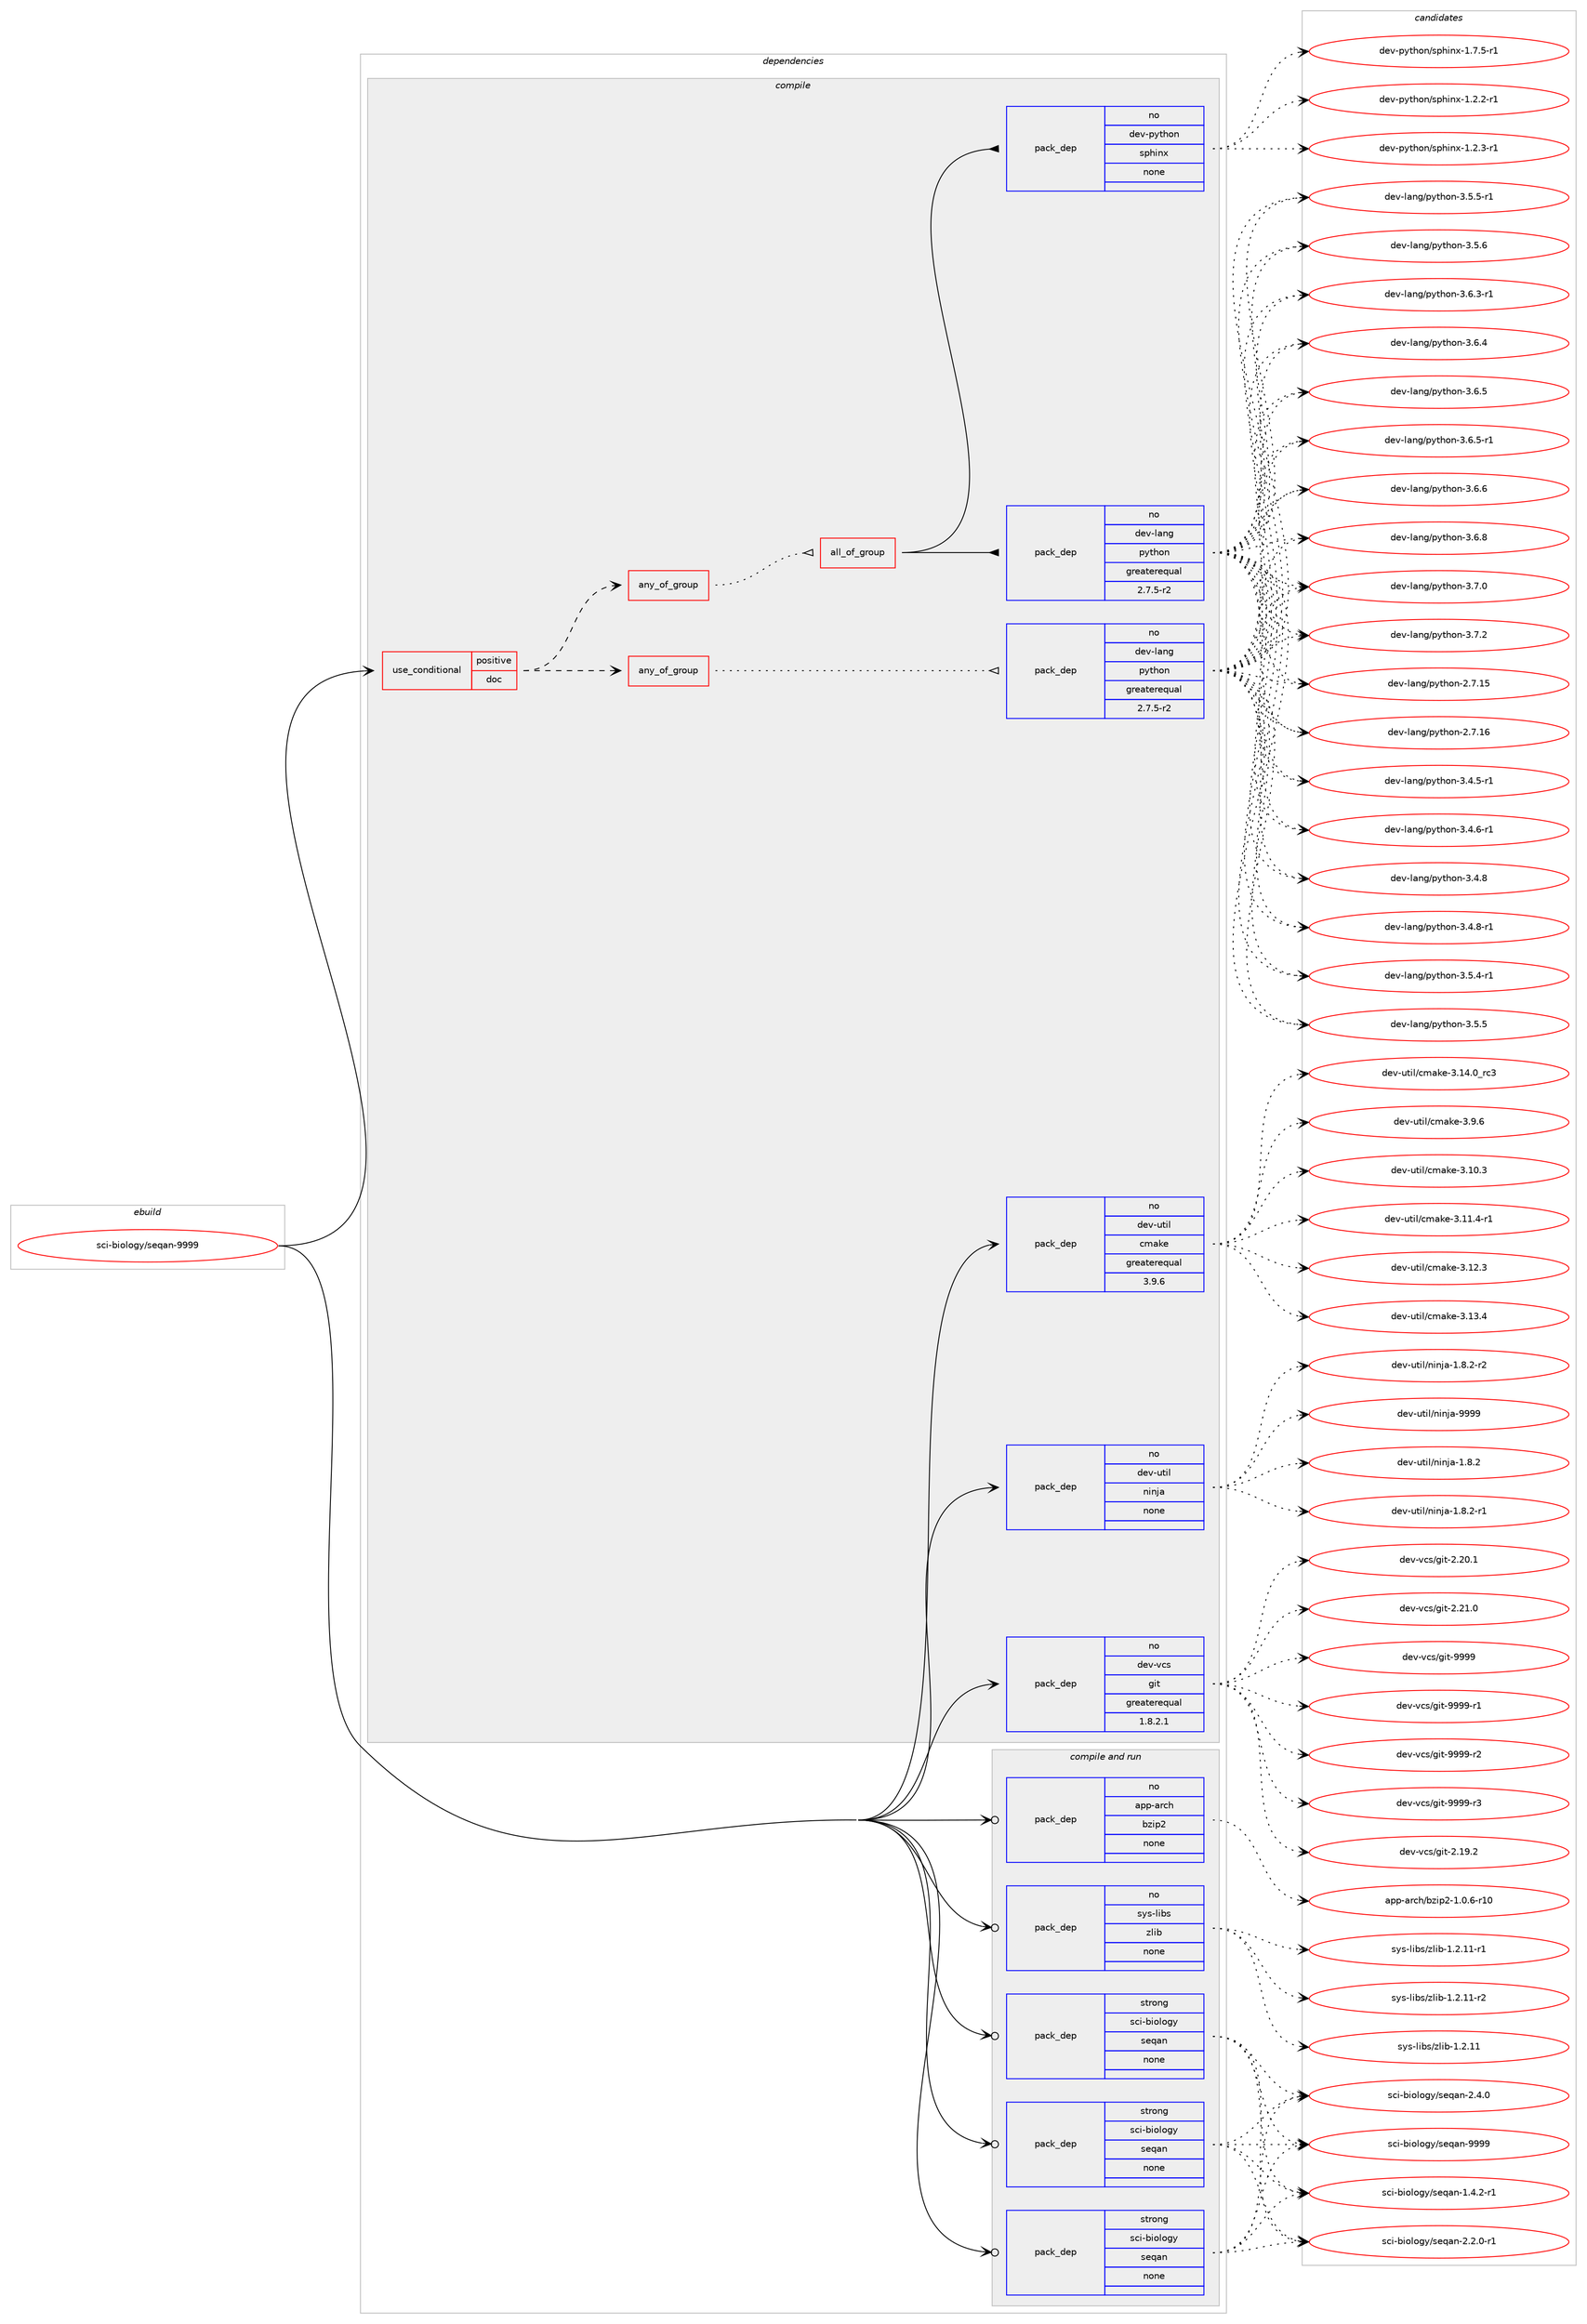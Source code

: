 digraph prolog {

# *************
# Graph options
# *************

newrank=true;
concentrate=true;
compound=true;
graph [rankdir=LR,fontname=Helvetica,fontsize=10,ranksep=1.5];#, ranksep=2.5, nodesep=0.2];
edge  [arrowhead=vee];
node  [fontname=Helvetica,fontsize=10];

# **********
# The ebuild
# **********

subgraph cluster_leftcol {
color=gray;
rank=same;
label=<<i>ebuild</i>>;
id [label="sci-biology/seqan-9999", color=red, width=4, href="../sci-biology/seqan-9999.svg"];
}

# ****************
# The dependencies
# ****************

subgraph cluster_midcol {
color=gray;
label=<<i>dependencies</i>>;
subgraph cluster_compile {
fillcolor="#eeeeee";
style=filled;
label=<<i>compile</i>>;
subgraph cond452196 {
dependency1686978 [label=<<TABLE BORDER="0" CELLBORDER="1" CELLSPACING="0" CELLPADDING="4"><TR><TD ROWSPAN="3" CELLPADDING="10">use_conditional</TD></TR><TR><TD>positive</TD></TR><TR><TD>doc</TD></TR></TABLE>>, shape=none, color=red];
subgraph any26768 {
dependency1686979 [label=<<TABLE BORDER="0" CELLBORDER="1" CELLSPACING="0" CELLPADDING="4"><TR><TD CELLPADDING="10">any_of_group</TD></TR></TABLE>>, shape=none, color=red];subgraph all850 {
dependency1686980 [label=<<TABLE BORDER="0" CELLBORDER="1" CELLSPACING="0" CELLPADDING="4"><TR><TD CELLPADDING="10">all_of_group</TD></TR></TABLE>>, shape=none, color=red];subgraph pack1207167 {
dependency1686981 [label=<<TABLE BORDER="0" CELLBORDER="1" CELLSPACING="0" CELLPADDING="4" WIDTH="220"><TR><TD ROWSPAN="6" CELLPADDING="30">pack_dep</TD></TR><TR><TD WIDTH="110">no</TD></TR><TR><TD>dev-lang</TD></TR><TR><TD>python</TD></TR><TR><TD>greaterequal</TD></TR><TR><TD>2.7.5-r2</TD></TR></TABLE>>, shape=none, color=blue];
}
dependency1686980:e -> dependency1686981:w [weight=20,style="solid",arrowhead="inv"];
subgraph pack1207168 {
dependency1686982 [label=<<TABLE BORDER="0" CELLBORDER="1" CELLSPACING="0" CELLPADDING="4" WIDTH="220"><TR><TD ROWSPAN="6" CELLPADDING="30">pack_dep</TD></TR><TR><TD WIDTH="110">no</TD></TR><TR><TD>dev-python</TD></TR><TR><TD>sphinx</TD></TR><TR><TD>none</TD></TR><TR><TD></TD></TR></TABLE>>, shape=none, color=blue];
}
dependency1686980:e -> dependency1686982:w [weight=20,style="solid",arrowhead="inv"];
}
dependency1686979:e -> dependency1686980:w [weight=20,style="dotted",arrowhead="oinv"];
}
dependency1686978:e -> dependency1686979:w [weight=20,style="dashed",arrowhead="vee"];
subgraph any26769 {
dependency1686983 [label=<<TABLE BORDER="0" CELLBORDER="1" CELLSPACING="0" CELLPADDING="4"><TR><TD CELLPADDING="10">any_of_group</TD></TR></TABLE>>, shape=none, color=red];subgraph pack1207169 {
dependency1686984 [label=<<TABLE BORDER="0" CELLBORDER="1" CELLSPACING="0" CELLPADDING="4" WIDTH="220"><TR><TD ROWSPAN="6" CELLPADDING="30">pack_dep</TD></TR><TR><TD WIDTH="110">no</TD></TR><TR><TD>dev-lang</TD></TR><TR><TD>python</TD></TR><TR><TD>greaterequal</TD></TR><TR><TD>2.7.5-r2</TD></TR></TABLE>>, shape=none, color=blue];
}
dependency1686983:e -> dependency1686984:w [weight=20,style="dotted",arrowhead="oinv"];
}
dependency1686978:e -> dependency1686983:w [weight=20,style="dashed",arrowhead="vee"];
}
id:e -> dependency1686978:w [weight=20,style="solid",arrowhead="vee"];
subgraph pack1207170 {
dependency1686985 [label=<<TABLE BORDER="0" CELLBORDER="1" CELLSPACING="0" CELLPADDING="4" WIDTH="220"><TR><TD ROWSPAN="6" CELLPADDING="30">pack_dep</TD></TR><TR><TD WIDTH="110">no</TD></TR><TR><TD>dev-util</TD></TR><TR><TD>cmake</TD></TR><TR><TD>greaterequal</TD></TR><TR><TD>3.9.6</TD></TR></TABLE>>, shape=none, color=blue];
}
id:e -> dependency1686985:w [weight=20,style="solid",arrowhead="vee"];
subgraph pack1207171 {
dependency1686986 [label=<<TABLE BORDER="0" CELLBORDER="1" CELLSPACING="0" CELLPADDING="4" WIDTH="220"><TR><TD ROWSPAN="6" CELLPADDING="30">pack_dep</TD></TR><TR><TD WIDTH="110">no</TD></TR><TR><TD>dev-util</TD></TR><TR><TD>ninja</TD></TR><TR><TD>none</TD></TR><TR><TD></TD></TR></TABLE>>, shape=none, color=blue];
}
id:e -> dependency1686986:w [weight=20,style="solid",arrowhead="vee"];
subgraph pack1207172 {
dependency1686987 [label=<<TABLE BORDER="0" CELLBORDER="1" CELLSPACING="0" CELLPADDING="4" WIDTH="220"><TR><TD ROWSPAN="6" CELLPADDING="30">pack_dep</TD></TR><TR><TD WIDTH="110">no</TD></TR><TR><TD>dev-vcs</TD></TR><TR><TD>git</TD></TR><TR><TD>greaterequal</TD></TR><TR><TD>1.8.2.1</TD></TR></TABLE>>, shape=none, color=blue];
}
id:e -> dependency1686987:w [weight=20,style="solid",arrowhead="vee"];
}
subgraph cluster_compileandrun {
fillcolor="#eeeeee";
style=filled;
label=<<i>compile and run</i>>;
subgraph pack1207173 {
dependency1686988 [label=<<TABLE BORDER="0" CELLBORDER="1" CELLSPACING="0" CELLPADDING="4" WIDTH="220"><TR><TD ROWSPAN="6" CELLPADDING="30">pack_dep</TD></TR><TR><TD WIDTH="110">no</TD></TR><TR><TD>app-arch</TD></TR><TR><TD>bzip2</TD></TR><TR><TD>none</TD></TR><TR><TD></TD></TR></TABLE>>, shape=none, color=blue];
}
id:e -> dependency1686988:w [weight=20,style="solid",arrowhead="odotvee"];
subgraph pack1207174 {
dependency1686989 [label=<<TABLE BORDER="0" CELLBORDER="1" CELLSPACING="0" CELLPADDING="4" WIDTH="220"><TR><TD ROWSPAN="6" CELLPADDING="30">pack_dep</TD></TR><TR><TD WIDTH="110">no</TD></TR><TR><TD>sys-libs</TD></TR><TR><TD>zlib</TD></TR><TR><TD>none</TD></TR><TR><TD></TD></TR></TABLE>>, shape=none, color=blue];
}
id:e -> dependency1686989:w [weight=20,style="solid",arrowhead="odotvee"];
subgraph pack1207175 {
dependency1686990 [label=<<TABLE BORDER="0" CELLBORDER="1" CELLSPACING="0" CELLPADDING="4" WIDTH="220"><TR><TD ROWSPAN="6" CELLPADDING="30">pack_dep</TD></TR><TR><TD WIDTH="110">strong</TD></TR><TR><TD>sci-biology</TD></TR><TR><TD>seqan</TD></TR><TR><TD>none</TD></TR><TR><TD></TD></TR></TABLE>>, shape=none, color=blue];
}
id:e -> dependency1686990:w [weight=20,style="solid",arrowhead="odotvee"];
subgraph pack1207176 {
dependency1686991 [label=<<TABLE BORDER="0" CELLBORDER="1" CELLSPACING="0" CELLPADDING="4" WIDTH="220"><TR><TD ROWSPAN="6" CELLPADDING="30">pack_dep</TD></TR><TR><TD WIDTH="110">strong</TD></TR><TR><TD>sci-biology</TD></TR><TR><TD>seqan</TD></TR><TR><TD>none</TD></TR><TR><TD></TD></TR></TABLE>>, shape=none, color=blue];
}
id:e -> dependency1686991:w [weight=20,style="solid",arrowhead="odotvee"];
subgraph pack1207177 {
dependency1686992 [label=<<TABLE BORDER="0" CELLBORDER="1" CELLSPACING="0" CELLPADDING="4" WIDTH="220"><TR><TD ROWSPAN="6" CELLPADDING="30">pack_dep</TD></TR><TR><TD WIDTH="110">strong</TD></TR><TR><TD>sci-biology</TD></TR><TR><TD>seqan</TD></TR><TR><TD>none</TD></TR><TR><TD></TD></TR></TABLE>>, shape=none, color=blue];
}
id:e -> dependency1686992:w [weight=20,style="solid",arrowhead="odotvee"];
}
subgraph cluster_run {
fillcolor="#eeeeee";
style=filled;
label=<<i>run</i>>;
}
}

# **************
# The candidates
# **************

subgraph cluster_choices {
rank=same;
color=gray;
label=<<i>candidates</i>>;

subgraph choice1207167 {
color=black;
nodesep=1;
choice10010111845108971101034711212111610411111045504655464953 [label="dev-lang/python-2.7.15", color=red, width=4,href="../dev-lang/python-2.7.15.svg"];
choice10010111845108971101034711212111610411111045504655464954 [label="dev-lang/python-2.7.16", color=red, width=4,href="../dev-lang/python-2.7.16.svg"];
choice1001011184510897110103471121211161041111104551465246534511449 [label="dev-lang/python-3.4.5-r1", color=red, width=4,href="../dev-lang/python-3.4.5-r1.svg"];
choice1001011184510897110103471121211161041111104551465246544511449 [label="dev-lang/python-3.4.6-r1", color=red, width=4,href="../dev-lang/python-3.4.6-r1.svg"];
choice100101118451089711010347112121116104111110455146524656 [label="dev-lang/python-3.4.8", color=red, width=4,href="../dev-lang/python-3.4.8.svg"];
choice1001011184510897110103471121211161041111104551465246564511449 [label="dev-lang/python-3.4.8-r1", color=red, width=4,href="../dev-lang/python-3.4.8-r1.svg"];
choice1001011184510897110103471121211161041111104551465346524511449 [label="dev-lang/python-3.5.4-r1", color=red, width=4,href="../dev-lang/python-3.5.4-r1.svg"];
choice100101118451089711010347112121116104111110455146534653 [label="dev-lang/python-3.5.5", color=red, width=4,href="../dev-lang/python-3.5.5.svg"];
choice1001011184510897110103471121211161041111104551465346534511449 [label="dev-lang/python-3.5.5-r1", color=red, width=4,href="../dev-lang/python-3.5.5-r1.svg"];
choice100101118451089711010347112121116104111110455146534654 [label="dev-lang/python-3.5.6", color=red, width=4,href="../dev-lang/python-3.5.6.svg"];
choice1001011184510897110103471121211161041111104551465446514511449 [label="dev-lang/python-3.6.3-r1", color=red, width=4,href="../dev-lang/python-3.6.3-r1.svg"];
choice100101118451089711010347112121116104111110455146544652 [label="dev-lang/python-3.6.4", color=red, width=4,href="../dev-lang/python-3.6.4.svg"];
choice100101118451089711010347112121116104111110455146544653 [label="dev-lang/python-3.6.5", color=red, width=4,href="../dev-lang/python-3.6.5.svg"];
choice1001011184510897110103471121211161041111104551465446534511449 [label="dev-lang/python-3.6.5-r1", color=red, width=4,href="../dev-lang/python-3.6.5-r1.svg"];
choice100101118451089711010347112121116104111110455146544654 [label="dev-lang/python-3.6.6", color=red, width=4,href="../dev-lang/python-3.6.6.svg"];
choice100101118451089711010347112121116104111110455146544656 [label="dev-lang/python-3.6.8", color=red, width=4,href="../dev-lang/python-3.6.8.svg"];
choice100101118451089711010347112121116104111110455146554648 [label="dev-lang/python-3.7.0", color=red, width=4,href="../dev-lang/python-3.7.0.svg"];
choice100101118451089711010347112121116104111110455146554650 [label="dev-lang/python-3.7.2", color=red, width=4,href="../dev-lang/python-3.7.2.svg"];
dependency1686981:e -> choice10010111845108971101034711212111610411111045504655464953:w [style=dotted,weight="100"];
dependency1686981:e -> choice10010111845108971101034711212111610411111045504655464954:w [style=dotted,weight="100"];
dependency1686981:e -> choice1001011184510897110103471121211161041111104551465246534511449:w [style=dotted,weight="100"];
dependency1686981:e -> choice1001011184510897110103471121211161041111104551465246544511449:w [style=dotted,weight="100"];
dependency1686981:e -> choice100101118451089711010347112121116104111110455146524656:w [style=dotted,weight="100"];
dependency1686981:e -> choice1001011184510897110103471121211161041111104551465246564511449:w [style=dotted,weight="100"];
dependency1686981:e -> choice1001011184510897110103471121211161041111104551465346524511449:w [style=dotted,weight="100"];
dependency1686981:e -> choice100101118451089711010347112121116104111110455146534653:w [style=dotted,weight="100"];
dependency1686981:e -> choice1001011184510897110103471121211161041111104551465346534511449:w [style=dotted,weight="100"];
dependency1686981:e -> choice100101118451089711010347112121116104111110455146534654:w [style=dotted,weight="100"];
dependency1686981:e -> choice1001011184510897110103471121211161041111104551465446514511449:w [style=dotted,weight="100"];
dependency1686981:e -> choice100101118451089711010347112121116104111110455146544652:w [style=dotted,weight="100"];
dependency1686981:e -> choice100101118451089711010347112121116104111110455146544653:w [style=dotted,weight="100"];
dependency1686981:e -> choice1001011184510897110103471121211161041111104551465446534511449:w [style=dotted,weight="100"];
dependency1686981:e -> choice100101118451089711010347112121116104111110455146544654:w [style=dotted,weight="100"];
dependency1686981:e -> choice100101118451089711010347112121116104111110455146544656:w [style=dotted,weight="100"];
dependency1686981:e -> choice100101118451089711010347112121116104111110455146554648:w [style=dotted,weight="100"];
dependency1686981:e -> choice100101118451089711010347112121116104111110455146554650:w [style=dotted,weight="100"];
}
subgraph choice1207168 {
color=black;
nodesep=1;
choice10010111845112121116104111110471151121041051101204549465046504511449 [label="dev-python/sphinx-1.2.2-r1", color=red, width=4,href="../dev-python/sphinx-1.2.2-r1.svg"];
choice10010111845112121116104111110471151121041051101204549465046514511449 [label="dev-python/sphinx-1.2.3-r1", color=red, width=4,href="../dev-python/sphinx-1.2.3-r1.svg"];
choice10010111845112121116104111110471151121041051101204549465546534511449 [label="dev-python/sphinx-1.7.5-r1", color=red, width=4,href="../dev-python/sphinx-1.7.5-r1.svg"];
dependency1686982:e -> choice10010111845112121116104111110471151121041051101204549465046504511449:w [style=dotted,weight="100"];
dependency1686982:e -> choice10010111845112121116104111110471151121041051101204549465046514511449:w [style=dotted,weight="100"];
dependency1686982:e -> choice10010111845112121116104111110471151121041051101204549465546534511449:w [style=dotted,weight="100"];
}
subgraph choice1207169 {
color=black;
nodesep=1;
choice10010111845108971101034711212111610411111045504655464953 [label="dev-lang/python-2.7.15", color=red, width=4,href="../dev-lang/python-2.7.15.svg"];
choice10010111845108971101034711212111610411111045504655464954 [label="dev-lang/python-2.7.16", color=red, width=4,href="../dev-lang/python-2.7.16.svg"];
choice1001011184510897110103471121211161041111104551465246534511449 [label="dev-lang/python-3.4.5-r1", color=red, width=4,href="../dev-lang/python-3.4.5-r1.svg"];
choice1001011184510897110103471121211161041111104551465246544511449 [label="dev-lang/python-3.4.6-r1", color=red, width=4,href="../dev-lang/python-3.4.6-r1.svg"];
choice100101118451089711010347112121116104111110455146524656 [label="dev-lang/python-3.4.8", color=red, width=4,href="../dev-lang/python-3.4.8.svg"];
choice1001011184510897110103471121211161041111104551465246564511449 [label="dev-lang/python-3.4.8-r1", color=red, width=4,href="../dev-lang/python-3.4.8-r1.svg"];
choice1001011184510897110103471121211161041111104551465346524511449 [label="dev-lang/python-3.5.4-r1", color=red, width=4,href="../dev-lang/python-3.5.4-r1.svg"];
choice100101118451089711010347112121116104111110455146534653 [label="dev-lang/python-3.5.5", color=red, width=4,href="../dev-lang/python-3.5.5.svg"];
choice1001011184510897110103471121211161041111104551465346534511449 [label="dev-lang/python-3.5.5-r1", color=red, width=4,href="../dev-lang/python-3.5.5-r1.svg"];
choice100101118451089711010347112121116104111110455146534654 [label="dev-lang/python-3.5.6", color=red, width=4,href="../dev-lang/python-3.5.6.svg"];
choice1001011184510897110103471121211161041111104551465446514511449 [label="dev-lang/python-3.6.3-r1", color=red, width=4,href="../dev-lang/python-3.6.3-r1.svg"];
choice100101118451089711010347112121116104111110455146544652 [label="dev-lang/python-3.6.4", color=red, width=4,href="../dev-lang/python-3.6.4.svg"];
choice100101118451089711010347112121116104111110455146544653 [label="dev-lang/python-3.6.5", color=red, width=4,href="../dev-lang/python-3.6.5.svg"];
choice1001011184510897110103471121211161041111104551465446534511449 [label="dev-lang/python-3.6.5-r1", color=red, width=4,href="../dev-lang/python-3.6.5-r1.svg"];
choice100101118451089711010347112121116104111110455146544654 [label="dev-lang/python-3.6.6", color=red, width=4,href="../dev-lang/python-3.6.6.svg"];
choice100101118451089711010347112121116104111110455146544656 [label="dev-lang/python-3.6.8", color=red, width=4,href="../dev-lang/python-3.6.8.svg"];
choice100101118451089711010347112121116104111110455146554648 [label="dev-lang/python-3.7.0", color=red, width=4,href="../dev-lang/python-3.7.0.svg"];
choice100101118451089711010347112121116104111110455146554650 [label="dev-lang/python-3.7.2", color=red, width=4,href="../dev-lang/python-3.7.2.svg"];
dependency1686984:e -> choice10010111845108971101034711212111610411111045504655464953:w [style=dotted,weight="100"];
dependency1686984:e -> choice10010111845108971101034711212111610411111045504655464954:w [style=dotted,weight="100"];
dependency1686984:e -> choice1001011184510897110103471121211161041111104551465246534511449:w [style=dotted,weight="100"];
dependency1686984:e -> choice1001011184510897110103471121211161041111104551465246544511449:w [style=dotted,weight="100"];
dependency1686984:e -> choice100101118451089711010347112121116104111110455146524656:w [style=dotted,weight="100"];
dependency1686984:e -> choice1001011184510897110103471121211161041111104551465246564511449:w [style=dotted,weight="100"];
dependency1686984:e -> choice1001011184510897110103471121211161041111104551465346524511449:w [style=dotted,weight="100"];
dependency1686984:e -> choice100101118451089711010347112121116104111110455146534653:w [style=dotted,weight="100"];
dependency1686984:e -> choice1001011184510897110103471121211161041111104551465346534511449:w [style=dotted,weight="100"];
dependency1686984:e -> choice100101118451089711010347112121116104111110455146534654:w [style=dotted,weight="100"];
dependency1686984:e -> choice1001011184510897110103471121211161041111104551465446514511449:w [style=dotted,weight="100"];
dependency1686984:e -> choice100101118451089711010347112121116104111110455146544652:w [style=dotted,weight="100"];
dependency1686984:e -> choice100101118451089711010347112121116104111110455146544653:w [style=dotted,weight="100"];
dependency1686984:e -> choice1001011184510897110103471121211161041111104551465446534511449:w [style=dotted,weight="100"];
dependency1686984:e -> choice100101118451089711010347112121116104111110455146544654:w [style=dotted,weight="100"];
dependency1686984:e -> choice100101118451089711010347112121116104111110455146544656:w [style=dotted,weight="100"];
dependency1686984:e -> choice100101118451089711010347112121116104111110455146554648:w [style=dotted,weight="100"];
dependency1686984:e -> choice100101118451089711010347112121116104111110455146554650:w [style=dotted,weight="100"];
}
subgraph choice1207170 {
color=black;
nodesep=1;
choice1001011184511711610510847991099710710145514649484651 [label="dev-util/cmake-3.10.3", color=red, width=4,href="../dev-util/cmake-3.10.3.svg"];
choice10010111845117116105108479910997107101455146494946524511449 [label="dev-util/cmake-3.11.4-r1", color=red, width=4,href="../dev-util/cmake-3.11.4-r1.svg"];
choice1001011184511711610510847991099710710145514649504651 [label="dev-util/cmake-3.12.3", color=red, width=4,href="../dev-util/cmake-3.12.3.svg"];
choice1001011184511711610510847991099710710145514649514652 [label="dev-util/cmake-3.13.4", color=red, width=4,href="../dev-util/cmake-3.13.4.svg"];
choice1001011184511711610510847991099710710145514649524648951149951 [label="dev-util/cmake-3.14.0_rc3", color=red, width=4,href="../dev-util/cmake-3.14.0_rc3.svg"];
choice10010111845117116105108479910997107101455146574654 [label="dev-util/cmake-3.9.6", color=red, width=4,href="../dev-util/cmake-3.9.6.svg"];
dependency1686985:e -> choice1001011184511711610510847991099710710145514649484651:w [style=dotted,weight="100"];
dependency1686985:e -> choice10010111845117116105108479910997107101455146494946524511449:w [style=dotted,weight="100"];
dependency1686985:e -> choice1001011184511711610510847991099710710145514649504651:w [style=dotted,weight="100"];
dependency1686985:e -> choice1001011184511711610510847991099710710145514649514652:w [style=dotted,weight="100"];
dependency1686985:e -> choice1001011184511711610510847991099710710145514649524648951149951:w [style=dotted,weight="100"];
dependency1686985:e -> choice10010111845117116105108479910997107101455146574654:w [style=dotted,weight="100"];
}
subgraph choice1207171 {
color=black;
nodesep=1;
choice100101118451171161051084711010511010697454946564650 [label="dev-util/ninja-1.8.2", color=red, width=4,href="../dev-util/ninja-1.8.2.svg"];
choice1001011184511711610510847110105110106974549465646504511449 [label="dev-util/ninja-1.8.2-r1", color=red, width=4,href="../dev-util/ninja-1.8.2-r1.svg"];
choice1001011184511711610510847110105110106974549465646504511450 [label="dev-util/ninja-1.8.2-r2", color=red, width=4,href="../dev-util/ninja-1.8.2-r2.svg"];
choice1001011184511711610510847110105110106974557575757 [label="dev-util/ninja-9999", color=red, width=4,href="../dev-util/ninja-9999.svg"];
dependency1686986:e -> choice100101118451171161051084711010511010697454946564650:w [style=dotted,weight="100"];
dependency1686986:e -> choice1001011184511711610510847110105110106974549465646504511449:w [style=dotted,weight="100"];
dependency1686986:e -> choice1001011184511711610510847110105110106974549465646504511450:w [style=dotted,weight="100"];
dependency1686986:e -> choice1001011184511711610510847110105110106974557575757:w [style=dotted,weight="100"];
}
subgraph choice1207172 {
color=black;
nodesep=1;
choice10010111845118991154710310511645504649574650 [label="dev-vcs/git-2.19.2", color=red, width=4,href="../dev-vcs/git-2.19.2.svg"];
choice10010111845118991154710310511645504650484649 [label="dev-vcs/git-2.20.1", color=red, width=4,href="../dev-vcs/git-2.20.1.svg"];
choice10010111845118991154710310511645504650494648 [label="dev-vcs/git-2.21.0", color=red, width=4,href="../dev-vcs/git-2.21.0.svg"];
choice1001011184511899115471031051164557575757 [label="dev-vcs/git-9999", color=red, width=4,href="../dev-vcs/git-9999.svg"];
choice10010111845118991154710310511645575757574511449 [label="dev-vcs/git-9999-r1", color=red, width=4,href="../dev-vcs/git-9999-r1.svg"];
choice10010111845118991154710310511645575757574511450 [label="dev-vcs/git-9999-r2", color=red, width=4,href="../dev-vcs/git-9999-r2.svg"];
choice10010111845118991154710310511645575757574511451 [label="dev-vcs/git-9999-r3", color=red, width=4,href="../dev-vcs/git-9999-r3.svg"];
dependency1686987:e -> choice10010111845118991154710310511645504649574650:w [style=dotted,weight="100"];
dependency1686987:e -> choice10010111845118991154710310511645504650484649:w [style=dotted,weight="100"];
dependency1686987:e -> choice10010111845118991154710310511645504650494648:w [style=dotted,weight="100"];
dependency1686987:e -> choice1001011184511899115471031051164557575757:w [style=dotted,weight="100"];
dependency1686987:e -> choice10010111845118991154710310511645575757574511449:w [style=dotted,weight="100"];
dependency1686987:e -> choice10010111845118991154710310511645575757574511450:w [style=dotted,weight="100"];
dependency1686987:e -> choice10010111845118991154710310511645575757574511451:w [style=dotted,weight="100"];
}
subgraph choice1207173 {
color=black;
nodesep=1;
choice97112112459711499104479812210511250454946484654451144948 [label="app-arch/bzip2-1.0.6-r10", color=red, width=4,href="../app-arch/bzip2-1.0.6-r10.svg"];
dependency1686988:e -> choice97112112459711499104479812210511250454946484654451144948:w [style=dotted,weight="100"];
}
subgraph choice1207174 {
color=black;
nodesep=1;
choice1151211154510810598115471221081059845494650464949 [label="sys-libs/zlib-1.2.11", color=red, width=4,href="../sys-libs/zlib-1.2.11.svg"];
choice11512111545108105981154712210810598454946504649494511449 [label="sys-libs/zlib-1.2.11-r1", color=red, width=4,href="../sys-libs/zlib-1.2.11-r1.svg"];
choice11512111545108105981154712210810598454946504649494511450 [label="sys-libs/zlib-1.2.11-r2", color=red, width=4,href="../sys-libs/zlib-1.2.11-r2.svg"];
dependency1686989:e -> choice1151211154510810598115471221081059845494650464949:w [style=dotted,weight="100"];
dependency1686989:e -> choice11512111545108105981154712210810598454946504649494511449:w [style=dotted,weight="100"];
dependency1686989:e -> choice11512111545108105981154712210810598454946504649494511450:w [style=dotted,weight="100"];
}
subgraph choice1207175 {
color=black;
nodesep=1;
choice11599105459810511110811110312147115101113971104549465246504511449 [label="sci-biology/seqan-1.4.2-r1", color=red, width=4,href="../sci-biology/seqan-1.4.2-r1.svg"];
choice11599105459810511110811110312147115101113971104550465046484511449 [label="sci-biology/seqan-2.2.0-r1", color=red, width=4,href="../sci-biology/seqan-2.2.0-r1.svg"];
choice1159910545981051111081111031214711510111397110455046524648 [label="sci-biology/seqan-2.4.0", color=red, width=4,href="../sci-biology/seqan-2.4.0.svg"];
choice11599105459810511110811110312147115101113971104557575757 [label="sci-biology/seqan-9999", color=red, width=4,href="../sci-biology/seqan-9999.svg"];
dependency1686990:e -> choice11599105459810511110811110312147115101113971104549465246504511449:w [style=dotted,weight="100"];
dependency1686990:e -> choice11599105459810511110811110312147115101113971104550465046484511449:w [style=dotted,weight="100"];
dependency1686990:e -> choice1159910545981051111081111031214711510111397110455046524648:w [style=dotted,weight="100"];
dependency1686990:e -> choice11599105459810511110811110312147115101113971104557575757:w [style=dotted,weight="100"];
}
subgraph choice1207176 {
color=black;
nodesep=1;
choice11599105459810511110811110312147115101113971104549465246504511449 [label="sci-biology/seqan-1.4.2-r1", color=red, width=4,href="../sci-biology/seqan-1.4.2-r1.svg"];
choice11599105459810511110811110312147115101113971104550465046484511449 [label="sci-biology/seqan-2.2.0-r1", color=red, width=4,href="../sci-biology/seqan-2.2.0-r1.svg"];
choice1159910545981051111081111031214711510111397110455046524648 [label="sci-biology/seqan-2.4.0", color=red, width=4,href="../sci-biology/seqan-2.4.0.svg"];
choice11599105459810511110811110312147115101113971104557575757 [label="sci-biology/seqan-9999", color=red, width=4,href="../sci-biology/seqan-9999.svg"];
dependency1686991:e -> choice11599105459810511110811110312147115101113971104549465246504511449:w [style=dotted,weight="100"];
dependency1686991:e -> choice11599105459810511110811110312147115101113971104550465046484511449:w [style=dotted,weight="100"];
dependency1686991:e -> choice1159910545981051111081111031214711510111397110455046524648:w [style=dotted,weight="100"];
dependency1686991:e -> choice11599105459810511110811110312147115101113971104557575757:w [style=dotted,weight="100"];
}
subgraph choice1207177 {
color=black;
nodesep=1;
choice11599105459810511110811110312147115101113971104549465246504511449 [label="sci-biology/seqan-1.4.2-r1", color=red, width=4,href="../sci-biology/seqan-1.4.2-r1.svg"];
choice11599105459810511110811110312147115101113971104550465046484511449 [label="sci-biology/seqan-2.2.0-r1", color=red, width=4,href="../sci-biology/seqan-2.2.0-r1.svg"];
choice1159910545981051111081111031214711510111397110455046524648 [label="sci-biology/seqan-2.4.0", color=red, width=4,href="../sci-biology/seqan-2.4.0.svg"];
choice11599105459810511110811110312147115101113971104557575757 [label="sci-biology/seqan-9999", color=red, width=4,href="../sci-biology/seqan-9999.svg"];
dependency1686992:e -> choice11599105459810511110811110312147115101113971104549465246504511449:w [style=dotted,weight="100"];
dependency1686992:e -> choice11599105459810511110811110312147115101113971104550465046484511449:w [style=dotted,weight="100"];
dependency1686992:e -> choice1159910545981051111081111031214711510111397110455046524648:w [style=dotted,weight="100"];
dependency1686992:e -> choice11599105459810511110811110312147115101113971104557575757:w [style=dotted,weight="100"];
}
}

}
